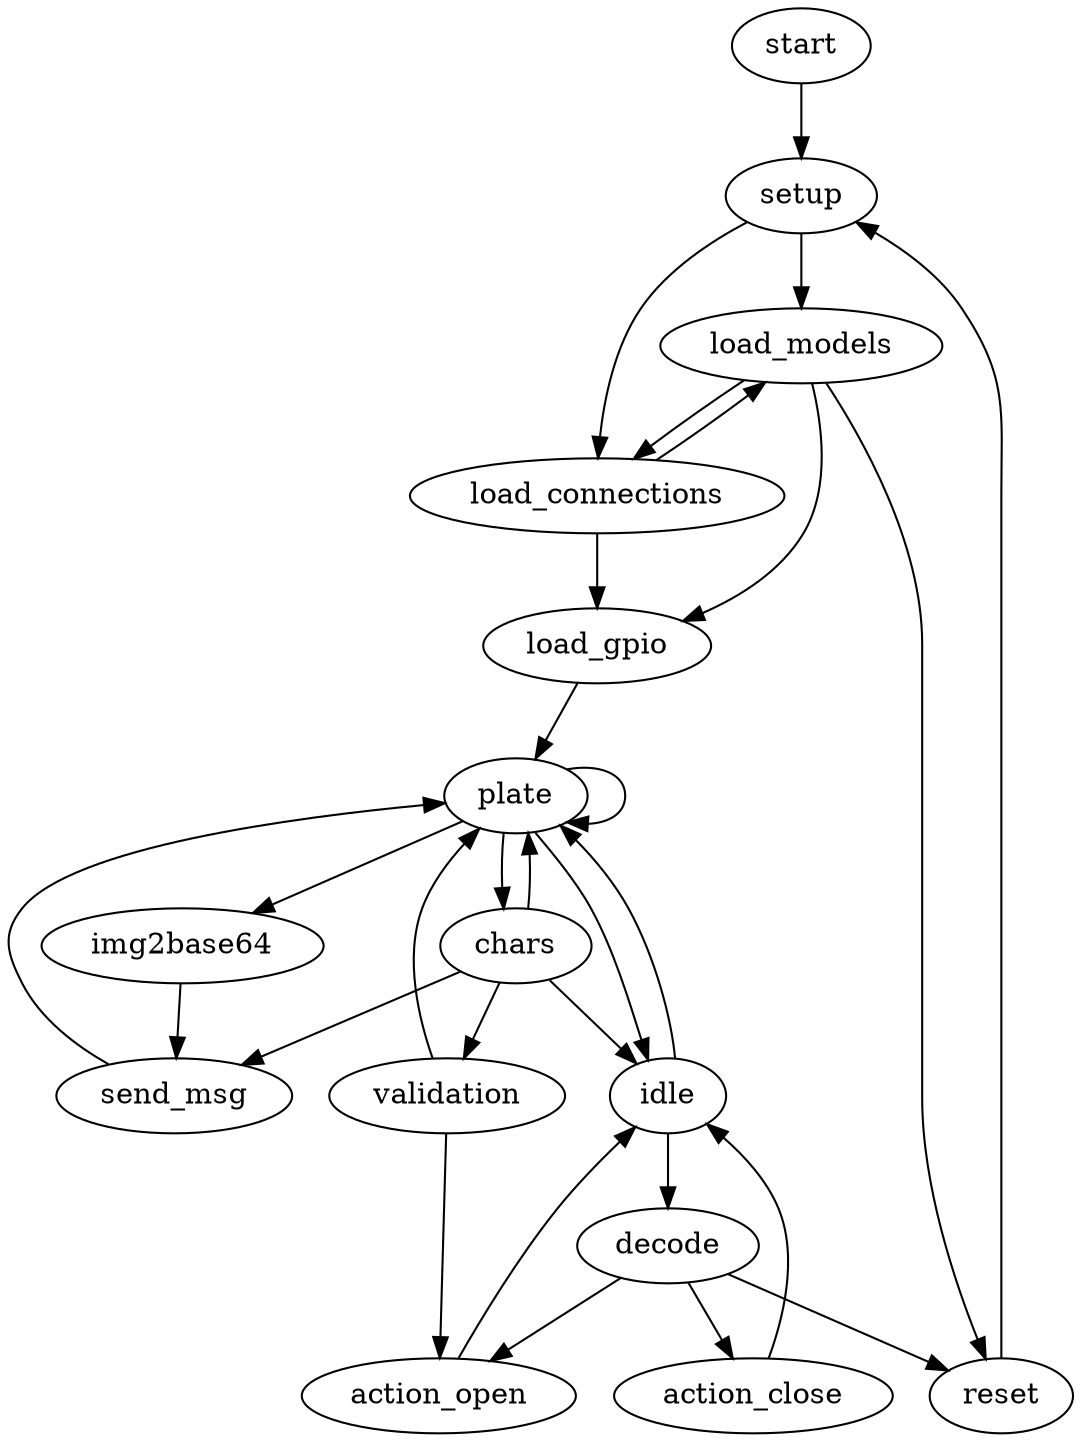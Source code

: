 digraph "State Machine"{

    # states
    start
    setup
    load_models
    load_connections
    load_gpio
    idle
    decode
    reset
    plate
    chars
    send_msg
    validation
    action_open
    action_close
    img2base64
    

    # transitions

    start->setup

    setup->load_models
    setup->load_connections

    load_models->reset
    load_models->load_connections
    load_models->load_gpio

    load_connections->load_gpio
    load_connections->load_models

    load_gpio->plate

    plate->img2base64
    plate->idle
    plate->plate
    plate->chars

    img2base64->send_msg

    chars->send_msg
    chars->validation
    chars->idle
    chars->plate

    validation->action_open
    validation->plate

    idle->plate
    idle->decode
    
    send_msg->plate

    decode->reset
    decode->action_close
    decode->action_open

    action_close->idle
    action_open->idle
    
    reset->setup

}